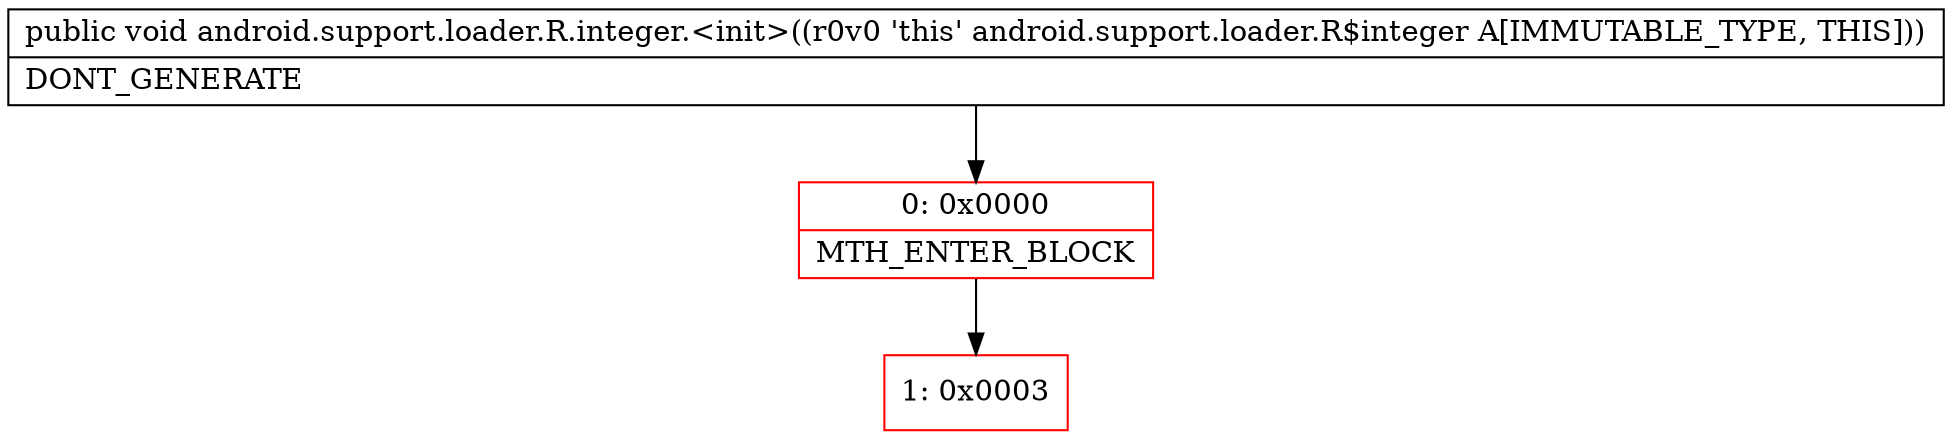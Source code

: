digraph "CFG forandroid.support.loader.R.integer.\<init\>()V" {
subgraph cluster_Region_1759495820 {
label = "R(0)";
node [shape=record,color=blue];
}
Node_0 [shape=record,color=red,label="{0\:\ 0x0000|MTH_ENTER_BLOCK\l}"];
Node_1 [shape=record,color=red,label="{1\:\ 0x0003}"];
MethodNode[shape=record,label="{public void android.support.loader.R.integer.\<init\>((r0v0 'this' android.support.loader.R$integer A[IMMUTABLE_TYPE, THIS]))  | DONT_GENERATE\l}"];
MethodNode -> Node_0;
Node_0 -> Node_1;
}

